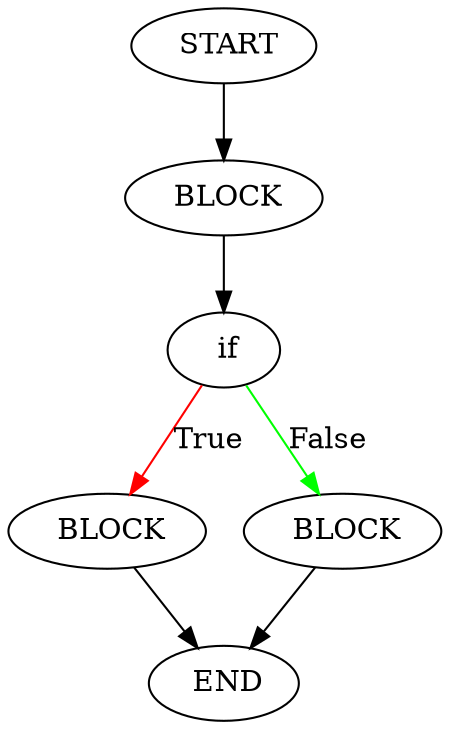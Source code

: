 digraph testGraph {
0[label=" START"]
3[label="BLOCK"]
0 -> 3[color=black]
3[label=" BLOCK"]
4[label="if"]
3 -> 4[color=black]
4[label=" if"]
5[label="BLOCK"]
4 -> 5[label="True",color=red]
6[label="BLOCK"]
4 -> 6[label="False",color=green]
5[label=" BLOCK"]
1[label="END"]
5 -> 1[color=black]
6[label=" BLOCK"]
1[label="END"]
6 -> 1[color=black]
1[label=" END"]
}
